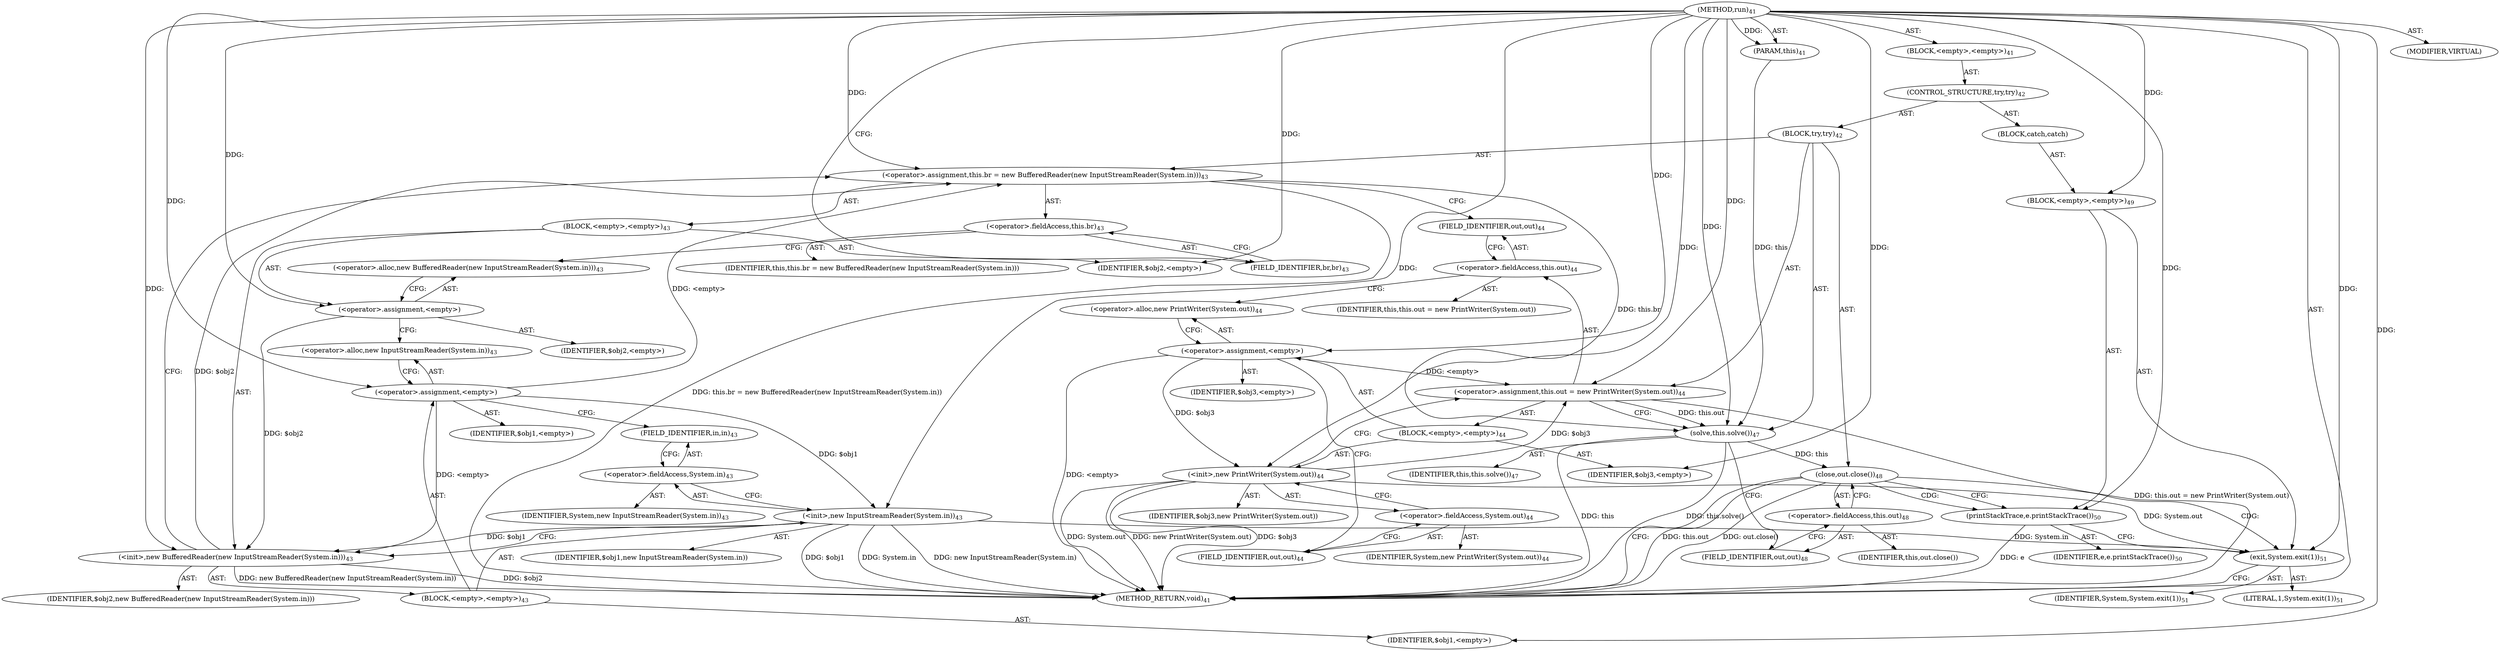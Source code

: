 digraph "run" {  
"189" [label = <(METHOD,run)<SUB>41</SUB>> ]
"8" [label = <(PARAM,this)<SUB>41</SUB>> ]
"190" [label = <(BLOCK,&lt;empty&gt;,&lt;empty&gt;)<SUB>41</SUB>> ]
"191" [label = <(CONTROL_STRUCTURE,try,try)<SUB>42</SUB>> ]
"192" [label = <(BLOCK,try,try)<SUB>42</SUB>> ]
"193" [label = <(&lt;operator&gt;.assignment,this.br = new BufferedReader(new InputStreamReader(System.in)))<SUB>43</SUB>> ]
"194" [label = <(&lt;operator&gt;.fieldAccess,this.br)<SUB>43</SUB>> ]
"195" [label = <(IDENTIFIER,this,this.br = new BufferedReader(new InputStreamReader(System.in)))> ]
"196" [label = <(FIELD_IDENTIFIER,br,br)<SUB>43</SUB>> ]
"197" [label = <(BLOCK,&lt;empty&gt;,&lt;empty&gt;)<SUB>43</SUB>> ]
"198" [label = <(&lt;operator&gt;.assignment,&lt;empty&gt;)> ]
"199" [label = <(IDENTIFIER,$obj2,&lt;empty&gt;)> ]
"200" [label = <(&lt;operator&gt;.alloc,new BufferedReader(new InputStreamReader(System.in)))<SUB>43</SUB>> ]
"201" [label = <(&lt;init&gt;,new BufferedReader(new InputStreamReader(System.in)))<SUB>43</SUB>> ]
"202" [label = <(IDENTIFIER,$obj2,new BufferedReader(new InputStreamReader(System.in)))> ]
"203" [label = <(BLOCK,&lt;empty&gt;,&lt;empty&gt;)<SUB>43</SUB>> ]
"204" [label = <(&lt;operator&gt;.assignment,&lt;empty&gt;)> ]
"205" [label = <(IDENTIFIER,$obj1,&lt;empty&gt;)> ]
"206" [label = <(&lt;operator&gt;.alloc,new InputStreamReader(System.in))<SUB>43</SUB>> ]
"207" [label = <(&lt;init&gt;,new InputStreamReader(System.in))<SUB>43</SUB>> ]
"208" [label = <(IDENTIFIER,$obj1,new InputStreamReader(System.in))> ]
"209" [label = <(&lt;operator&gt;.fieldAccess,System.in)<SUB>43</SUB>> ]
"210" [label = <(IDENTIFIER,System,new InputStreamReader(System.in))<SUB>43</SUB>> ]
"211" [label = <(FIELD_IDENTIFIER,in,in)<SUB>43</SUB>> ]
"212" [label = <(IDENTIFIER,$obj1,&lt;empty&gt;)> ]
"213" [label = <(IDENTIFIER,$obj2,&lt;empty&gt;)> ]
"214" [label = <(&lt;operator&gt;.assignment,this.out = new PrintWriter(System.out))<SUB>44</SUB>> ]
"215" [label = <(&lt;operator&gt;.fieldAccess,this.out)<SUB>44</SUB>> ]
"216" [label = <(IDENTIFIER,this,this.out = new PrintWriter(System.out))> ]
"217" [label = <(FIELD_IDENTIFIER,out,out)<SUB>44</SUB>> ]
"218" [label = <(BLOCK,&lt;empty&gt;,&lt;empty&gt;)<SUB>44</SUB>> ]
"219" [label = <(&lt;operator&gt;.assignment,&lt;empty&gt;)> ]
"220" [label = <(IDENTIFIER,$obj3,&lt;empty&gt;)> ]
"221" [label = <(&lt;operator&gt;.alloc,new PrintWriter(System.out))<SUB>44</SUB>> ]
"222" [label = <(&lt;init&gt;,new PrintWriter(System.out))<SUB>44</SUB>> ]
"223" [label = <(IDENTIFIER,$obj3,new PrintWriter(System.out))> ]
"224" [label = <(&lt;operator&gt;.fieldAccess,System.out)<SUB>44</SUB>> ]
"225" [label = <(IDENTIFIER,System,new PrintWriter(System.out))<SUB>44</SUB>> ]
"226" [label = <(FIELD_IDENTIFIER,out,out)<SUB>44</SUB>> ]
"227" [label = <(IDENTIFIER,$obj3,&lt;empty&gt;)> ]
"228" [label = <(solve,this.solve())<SUB>47</SUB>> ]
"7" [label = <(IDENTIFIER,this,this.solve())<SUB>47</SUB>> ]
"229" [label = <(close,out.close())<SUB>48</SUB>> ]
"230" [label = <(&lt;operator&gt;.fieldAccess,this.out)<SUB>48</SUB>> ]
"231" [label = <(IDENTIFIER,this,out.close())> ]
"232" [label = <(FIELD_IDENTIFIER,out,out)<SUB>48</SUB>> ]
"233" [label = <(BLOCK,catch,catch)> ]
"234" [label = <(BLOCK,&lt;empty&gt;,&lt;empty&gt;)<SUB>49</SUB>> ]
"235" [label = <(printStackTrace,e.printStackTrace())<SUB>50</SUB>> ]
"236" [label = <(IDENTIFIER,e,e.printStackTrace())<SUB>50</SUB>> ]
"237" [label = <(exit,System.exit(1))<SUB>51</SUB>> ]
"238" [label = <(IDENTIFIER,System,System.exit(1))<SUB>51</SUB>> ]
"239" [label = <(LITERAL,1,System.exit(1))<SUB>51</SUB>> ]
"240" [label = <(MODIFIER,VIRTUAL)> ]
"241" [label = <(METHOD_RETURN,void)<SUB>41</SUB>> ]
  "189" -> "8"  [ label = "AST: "] 
  "189" -> "190"  [ label = "AST: "] 
  "189" -> "240"  [ label = "AST: "] 
  "189" -> "241"  [ label = "AST: "] 
  "190" -> "191"  [ label = "AST: "] 
  "191" -> "192"  [ label = "AST: "] 
  "191" -> "233"  [ label = "AST: "] 
  "192" -> "193"  [ label = "AST: "] 
  "192" -> "214"  [ label = "AST: "] 
  "192" -> "228"  [ label = "AST: "] 
  "192" -> "229"  [ label = "AST: "] 
  "193" -> "194"  [ label = "AST: "] 
  "193" -> "197"  [ label = "AST: "] 
  "194" -> "195"  [ label = "AST: "] 
  "194" -> "196"  [ label = "AST: "] 
  "197" -> "198"  [ label = "AST: "] 
  "197" -> "201"  [ label = "AST: "] 
  "197" -> "213"  [ label = "AST: "] 
  "198" -> "199"  [ label = "AST: "] 
  "198" -> "200"  [ label = "AST: "] 
  "201" -> "202"  [ label = "AST: "] 
  "201" -> "203"  [ label = "AST: "] 
  "203" -> "204"  [ label = "AST: "] 
  "203" -> "207"  [ label = "AST: "] 
  "203" -> "212"  [ label = "AST: "] 
  "204" -> "205"  [ label = "AST: "] 
  "204" -> "206"  [ label = "AST: "] 
  "207" -> "208"  [ label = "AST: "] 
  "207" -> "209"  [ label = "AST: "] 
  "209" -> "210"  [ label = "AST: "] 
  "209" -> "211"  [ label = "AST: "] 
  "214" -> "215"  [ label = "AST: "] 
  "214" -> "218"  [ label = "AST: "] 
  "215" -> "216"  [ label = "AST: "] 
  "215" -> "217"  [ label = "AST: "] 
  "218" -> "219"  [ label = "AST: "] 
  "218" -> "222"  [ label = "AST: "] 
  "218" -> "227"  [ label = "AST: "] 
  "219" -> "220"  [ label = "AST: "] 
  "219" -> "221"  [ label = "AST: "] 
  "222" -> "223"  [ label = "AST: "] 
  "222" -> "224"  [ label = "AST: "] 
  "224" -> "225"  [ label = "AST: "] 
  "224" -> "226"  [ label = "AST: "] 
  "228" -> "7"  [ label = "AST: "] 
  "229" -> "230"  [ label = "AST: "] 
  "230" -> "231"  [ label = "AST: "] 
  "230" -> "232"  [ label = "AST: "] 
  "233" -> "234"  [ label = "AST: "] 
  "234" -> "235"  [ label = "AST: "] 
  "234" -> "237"  [ label = "AST: "] 
  "235" -> "236"  [ label = "AST: "] 
  "237" -> "238"  [ label = "AST: "] 
  "237" -> "239"  [ label = "AST: "] 
  "193" -> "217"  [ label = "CFG: "] 
  "214" -> "228"  [ label = "CFG: "] 
  "228" -> "232"  [ label = "CFG: "] 
  "229" -> "241"  [ label = "CFG: "] 
  "229" -> "235"  [ label = "CFG: "] 
  "194" -> "200"  [ label = "CFG: "] 
  "215" -> "221"  [ label = "CFG: "] 
  "230" -> "229"  [ label = "CFG: "] 
  "235" -> "237"  [ label = "CFG: "] 
  "237" -> "241"  [ label = "CFG: "] 
  "196" -> "194"  [ label = "CFG: "] 
  "198" -> "206"  [ label = "CFG: "] 
  "201" -> "193"  [ label = "CFG: "] 
  "217" -> "215"  [ label = "CFG: "] 
  "219" -> "226"  [ label = "CFG: "] 
  "222" -> "214"  [ label = "CFG: "] 
  "232" -> "230"  [ label = "CFG: "] 
  "200" -> "198"  [ label = "CFG: "] 
  "221" -> "219"  [ label = "CFG: "] 
  "224" -> "222"  [ label = "CFG: "] 
  "204" -> "211"  [ label = "CFG: "] 
  "207" -> "201"  [ label = "CFG: "] 
  "226" -> "224"  [ label = "CFG: "] 
  "206" -> "204"  [ label = "CFG: "] 
  "209" -> "207"  [ label = "CFG: "] 
  "211" -> "209"  [ label = "CFG: "] 
  "189" -> "196"  [ label = "CFG: "] 
  "201" -> "241"  [ label = "DDG: $obj2"] 
  "207" -> "241"  [ label = "DDG: $obj1"] 
  "207" -> "241"  [ label = "DDG: System.in"] 
  "207" -> "241"  [ label = "DDG: new InputStreamReader(System.in)"] 
  "201" -> "241"  [ label = "DDG: new BufferedReader(new InputStreamReader(System.in))"] 
  "193" -> "241"  [ label = "DDG: this.br = new BufferedReader(new InputStreamReader(System.in))"] 
  "219" -> "241"  [ label = "DDG: &lt;empty&gt;"] 
  "222" -> "241"  [ label = "DDG: $obj3"] 
  "222" -> "241"  [ label = "DDG: System.out"] 
  "222" -> "241"  [ label = "DDG: new PrintWriter(System.out)"] 
  "214" -> "241"  [ label = "DDG: this.out = new PrintWriter(System.out)"] 
  "228" -> "241"  [ label = "DDG: this"] 
  "228" -> "241"  [ label = "DDG: this.solve()"] 
  "229" -> "241"  [ label = "DDG: this.out"] 
  "229" -> "241"  [ label = "DDG: out.close()"] 
  "235" -> "241"  [ label = "DDG: e"] 
  "189" -> "8"  [ label = "DDG: "] 
  "204" -> "193"  [ label = "DDG: &lt;empty&gt;"] 
  "201" -> "193"  [ label = "DDG: $obj2"] 
  "189" -> "193"  [ label = "DDG: "] 
  "219" -> "214"  [ label = "DDG: &lt;empty&gt;"] 
  "222" -> "214"  [ label = "DDG: $obj3"] 
  "189" -> "214"  [ label = "DDG: "] 
  "189" -> "234"  [ label = "DDG: "] 
  "8" -> "228"  [ label = "DDG: this"] 
  "193" -> "228"  [ label = "DDG: this.br"] 
  "214" -> "228"  [ label = "DDG: this.out"] 
  "189" -> "228"  [ label = "DDG: "] 
  "228" -> "229"  [ label = "DDG: this"] 
  "189" -> "198"  [ label = "DDG: "] 
  "189" -> "213"  [ label = "DDG: "] 
  "189" -> "219"  [ label = "DDG: "] 
  "189" -> "227"  [ label = "DDG: "] 
  "189" -> "235"  [ label = "DDG: "] 
  "207" -> "237"  [ label = "DDG: System.in"] 
  "222" -> "237"  [ label = "DDG: System.out"] 
  "189" -> "237"  [ label = "DDG: "] 
  "198" -> "201"  [ label = "DDG: $obj2"] 
  "189" -> "201"  [ label = "DDG: "] 
  "204" -> "201"  [ label = "DDG: &lt;empty&gt;"] 
  "207" -> "201"  [ label = "DDG: $obj1"] 
  "219" -> "222"  [ label = "DDG: $obj3"] 
  "189" -> "222"  [ label = "DDG: "] 
  "189" -> "204"  [ label = "DDG: "] 
  "189" -> "212"  [ label = "DDG: "] 
  "204" -> "207"  [ label = "DDG: $obj1"] 
  "189" -> "207"  [ label = "DDG: "] 
  "229" -> "235"  [ label = "CDG: "] 
  "229" -> "237"  [ label = "CDG: "] 
}
